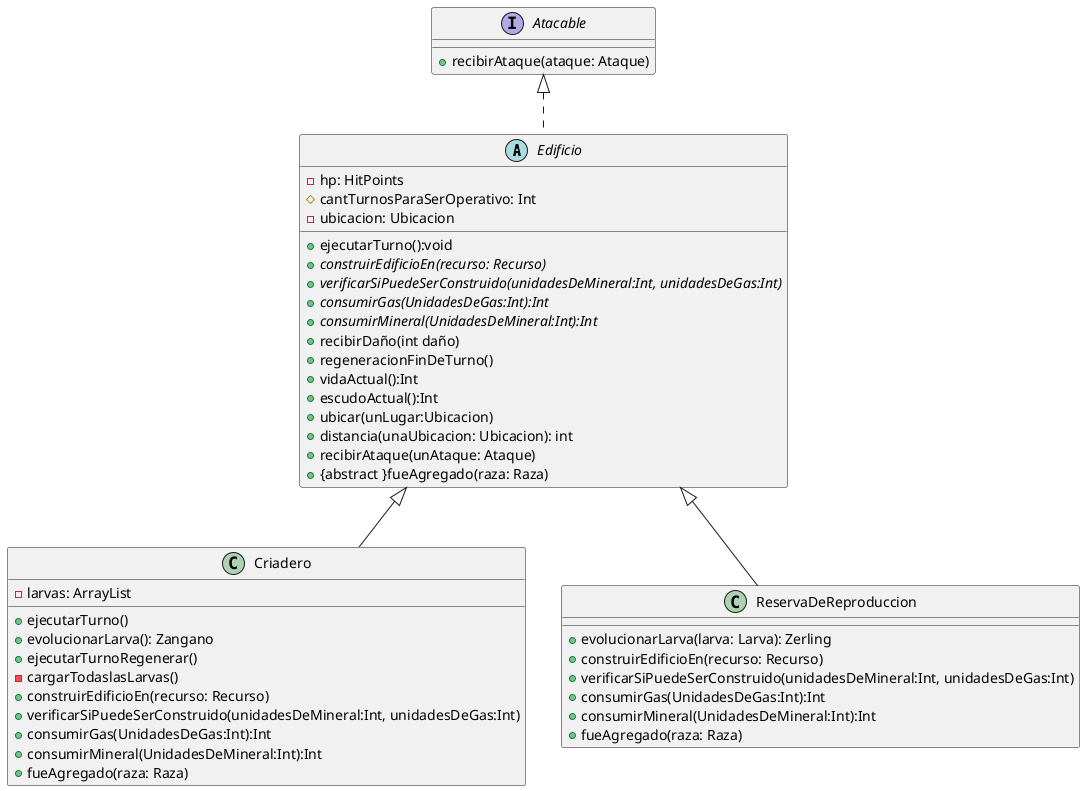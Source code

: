 @startuml
'https://plantuml.com/class-diagram

abstract class Edificio {
    -hp: HitPoints
    #cantTurnosParaSerOperativo: Int
    -ubicacion: Ubicacion
    +ejecutarTurno():void
    + {abstract} construirEdificioEn(recurso: Recurso)
    + {abstract} verificarSiPuedeSerConstruido(unidadesDeMineral:Int, unidadesDeGas:Int)
    + {abstract} consumirGas(UnidadesDeGas:Int):Int
    + {abstract} consumirMineral(UnidadesDeMineral:Int):Int
    +recibirDaño(int daño)
    +regeneracionFinDeTurno()
    +vidaActual():Int
    +escudoActual():Int
    + ubicar(unLugar:Ubicacion)
    + distancia(unaUbicacion: Ubicacion): int
    +recibirAtaque(unAtaque: Ataque)
    + {abstract }fueAgregado(raza: Raza)
}

class Criadero{

    -larvas: ArrayList
    +ejecutarTurno()
    +evolucionarLarva(): Zangano
    +ejecutarTurnoRegenerar()
    -cargarTodaslasLarvas()
    +construirEdificioEn(recurso: Recurso)
    +verificarSiPuedeSerConstruido(unidadesDeMineral:Int, unidadesDeGas:Int)
    + consumirGas(UnidadesDeGas:Int):Int
    + consumirMineral(UnidadesDeMineral:Int):Int
    + fueAgregado(raza: Raza)

}

class ReservaDeReproduccion{

    +evolucionarLarva(larva: Larva): Zerling
    +construirEdificioEn(recurso: Recurso)
    +verificarSiPuedeSerConstruido(unidadesDeMineral:Int, unidadesDeGas:Int)
    + consumirGas(UnidadesDeGas:Int):Int
    + consumirMineral(UnidadesDeMineral:Int):Int
    + fueAgregado(raza: Raza)
}

interface Atacable {
    +recibirAtaque(ataque: Ataque)
}

Edificio <|-- Criadero
Edificio <|-- ReservaDeReproduccion
Atacable <|.. Edificio

@enduml